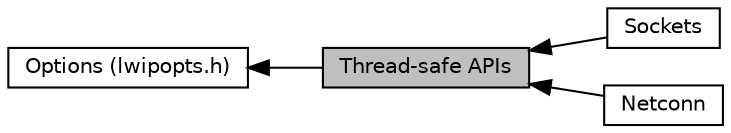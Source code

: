 digraph "Thread-safe APIs"
{
  edge [fontname="Helvetica",fontsize="10",labelfontname="Helvetica",labelfontsize="10"];
  node [fontname="Helvetica",fontsize="10",shape=box];
  rankdir=LR;
  Node2 [label="Options (lwipopts.h)",height=0.2,width=0.4,color="black", fillcolor="white", style="filled",URL="$group__lwip__opts.html",tooltip=" "];
  Node4 [label="Sockets",height=0.2,width=0.4,color="black", fillcolor="white", style="filled",URL="$group__lwip__opts__socket.html",tooltip=" "];
  Node3 [label="Netconn",height=0.2,width=0.4,color="black", fillcolor="white", style="filled",URL="$group__lwip__opts__netconn.html",tooltip=" "];
  Node1 [label="Thread-safe APIs",height=0.2,width=0.4,color="black", fillcolor="grey75", style="filled", fontcolor="black",tooltip=" "];
  Node2->Node1 [shape=plaintext, dir="back", style="solid"];
  Node1->Node3 [shape=plaintext, dir="back", style="solid"];
  Node1->Node4 [shape=plaintext, dir="back", style="solid"];
}
